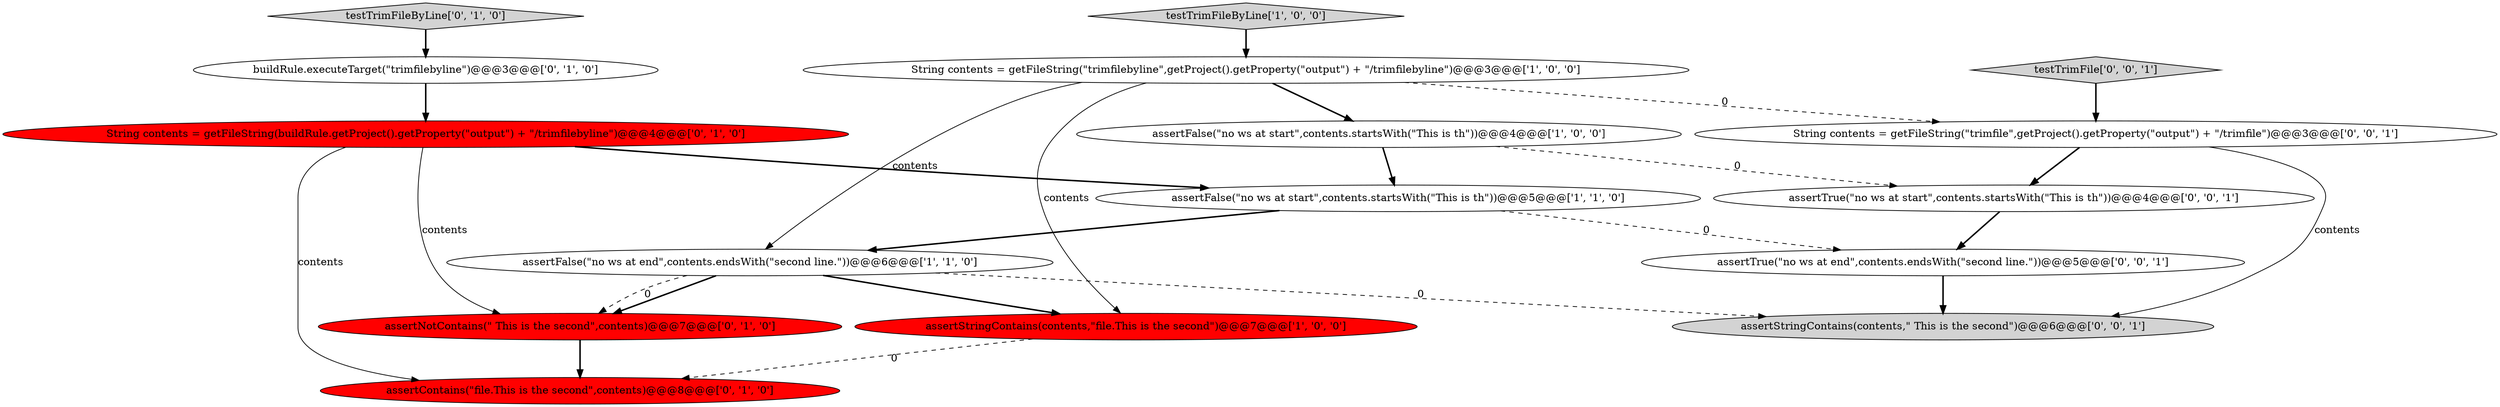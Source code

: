 digraph {
8 [style = filled, label = "buildRule.executeTarget(\"trimfilebyline\")@@@3@@@['0', '1', '0']", fillcolor = white, shape = ellipse image = "AAA0AAABBB2BBB"];
14 [style = filled, label = "String contents = getFileString(\"trimfile\",getProject().getProperty(\"output\") + \"/trimfile\")@@@3@@@['0', '0', '1']", fillcolor = white, shape = ellipse image = "AAA0AAABBB3BBB"];
3 [style = filled, label = "testTrimFileByLine['1', '0', '0']", fillcolor = lightgray, shape = diamond image = "AAA0AAABBB1BBB"];
6 [style = filled, label = "testTrimFileByLine['0', '1', '0']", fillcolor = lightgray, shape = diamond image = "AAA0AAABBB2BBB"];
9 [style = filled, label = "assertNotContains(\" This is the second\",contents)@@@7@@@['0', '1', '0']", fillcolor = red, shape = ellipse image = "AAA1AAABBB2BBB"];
4 [style = filled, label = "assertStringContains(contents,\"file.This is the second\")@@@7@@@['1', '0', '0']", fillcolor = red, shape = ellipse image = "AAA1AAABBB1BBB"];
0 [style = filled, label = "assertFalse(\"no ws at end\",contents.endsWith(\"second line.\"))@@@6@@@['1', '1', '0']", fillcolor = white, shape = ellipse image = "AAA0AAABBB1BBB"];
12 [style = filled, label = "assertTrue(\"no ws at end\",contents.endsWith(\"second line.\"))@@@5@@@['0', '0', '1']", fillcolor = white, shape = ellipse image = "AAA0AAABBB3BBB"];
1 [style = filled, label = "assertFalse(\"no ws at start\",contents.startsWith(\"This is th\"))@@@4@@@['1', '0', '0']", fillcolor = white, shape = ellipse image = "AAA0AAABBB1BBB"];
7 [style = filled, label = "String contents = getFileString(buildRule.getProject().getProperty(\"output\") + \"/trimfilebyline\")@@@4@@@['0', '1', '0']", fillcolor = red, shape = ellipse image = "AAA1AAABBB2BBB"];
13 [style = filled, label = "testTrimFile['0', '0', '1']", fillcolor = lightgray, shape = diamond image = "AAA0AAABBB3BBB"];
2 [style = filled, label = "String contents = getFileString(\"trimfilebyline\",getProject().getProperty(\"output\") + \"/trimfilebyline\")@@@3@@@['1', '0', '0']", fillcolor = white, shape = ellipse image = "AAA0AAABBB1BBB"];
5 [style = filled, label = "assertFalse(\"no ws at start\",contents.startsWith(\"This is th\"))@@@5@@@['1', '1', '0']", fillcolor = white, shape = ellipse image = "AAA0AAABBB1BBB"];
15 [style = filled, label = "assertTrue(\"no ws at start\",contents.startsWith(\"This is th\"))@@@4@@@['0', '0', '1']", fillcolor = white, shape = ellipse image = "AAA0AAABBB3BBB"];
10 [style = filled, label = "assertContains(\"file.This is the second\",contents)@@@8@@@['0', '1', '0']", fillcolor = red, shape = ellipse image = "AAA1AAABBB2BBB"];
11 [style = filled, label = "assertStringContains(contents,\" This is the second\")@@@6@@@['0', '0', '1']", fillcolor = lightgray, shape = ellipse image = "AAA0AAABBB3BBB"];
1->5 [style = bold, label=""];
0->9 [style = bold, label=""];
5->12 [style = dashed, label="0"];
2->1 [style = bold, label=""];
1->15 [style = dashed, label="0"];
14->11 [style = solid, label="contents"];
12->11 [style = bold, label=""];
0->11 [style = dashed, label="0"];
9->10 [style = bold, label=""];
2->0 [style = solid, label="contents"];
2->4 [style = solid, label="contents"];
7->9 [style = solid, label="contents"];
8->7 [style = bold, label=""];
7->5 [style = bold, label=""];
2->14 [style = dashed, label="0"];
3->2 [style = bold, label=""];
5->0 [style = bold, label=""];
0->4 [style = bold, label=""];
6->8 [style = bold, label=""];
14->15 [style = bold, label=""];
15->12 [style = bold, label=""];
7->10 [style = solid, label="contents"];
0->9 [style = dashed, label="0"];
4->10 [style = dashed, label="0"];
13->14 [style = bold, label=""];
}
